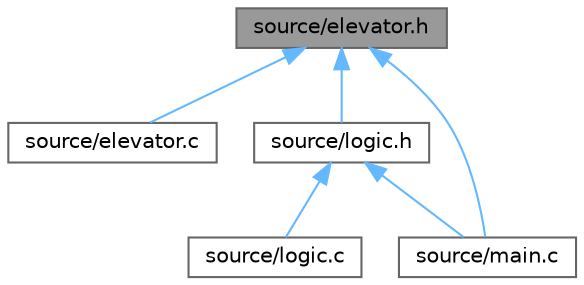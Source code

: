 digraph "source/elevator.h"
{
 // LATEX_PDF_SIZE
  bgcolor="transparent";
  edge [fontname=Helvetica,fontsize=10,labelfontname=Helvetica,labelfontsize=10];
  node [fontname=Helvetica,fontsize=10,shape=box,height=0.2,width=0.4];
  Node1 [id="Node000001",label="source/elevator.h",height=0.2,width=0.4,color="gray40", fillcolor="grey60", style="filled", fontcolor="black",tooltip="h-file containing functions needed for the elevator and the elevator-struct itself"];
  Node1 -> Node2 [id="edge1_Node000001_Node000002",dir="back",color="steelblue1",style="solid",tooltip=" "];
  Node2 [id="Node000002",label="source/elevator.c",height=0.2,width=0.4,color="grey40", fillcolor="white", style="filled",URL="$elevator_8c_source.html",tooltip=" "];
  Node1 -> Node3 [id="edge2_Node000001_Node000003",dir="back",color="steelblue1",style="solid",tooltip=" "];
  Node3 [id="Node000003",label="source/logic.h",height=0.2,width=0.4,color="grey40", fillcolor="white", style="filled",URL="$logic_8h.html",tooltip="Contains the function needed to sort the order for a floor once a button for that floor is pressed."];
  Node3 -> Node4 [id="edge3_Node000003_Node000004",dir="back",color="steelblue1",style="solid",tooltip=" "];
  Node4 [id="Node000004",label="source/logic.c",height=0.2,width=0.4,color="grey40", fillcolor="white", style="filled",URL="$logic_8c_source.html",tooltip=" "];
  Node3 -> Node5 [id="edge4_Node000003_Node000005",dir="back",color="steelblue1",style="solid",tooltip=" "];
  Node5 [id="Node000005",label="source/main.c",height=0.2,width=0.4,color="grey40", fillcolor="white", style="filled",URL="$main_8c_source.html",tooltip=" "];
  Node1 -> Node5 [id="edge5_Node000001_Node000005",dir="back",color="steelblue1",style="solid",tooltip=" "];
}

